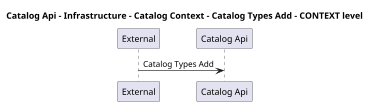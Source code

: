 @startuml
skinparam dpi 60

title Catalog Api - Infrastructure - Catalog Context - Catalog Types Add - CONTEXT level

participant "External" as C4InterFlow.SoftwareSystems.ExternalSystem
participant "Catalog Api" as dotnet.eShop.Architecture.SoftwareSystems.CatalogApi

C4InterFlow.SoftwareSystems.ExternalSystem -> dotnet.eShop.Architecture.SoftwareSystems.CatalogApi : Catalog Types Add


@enduml
